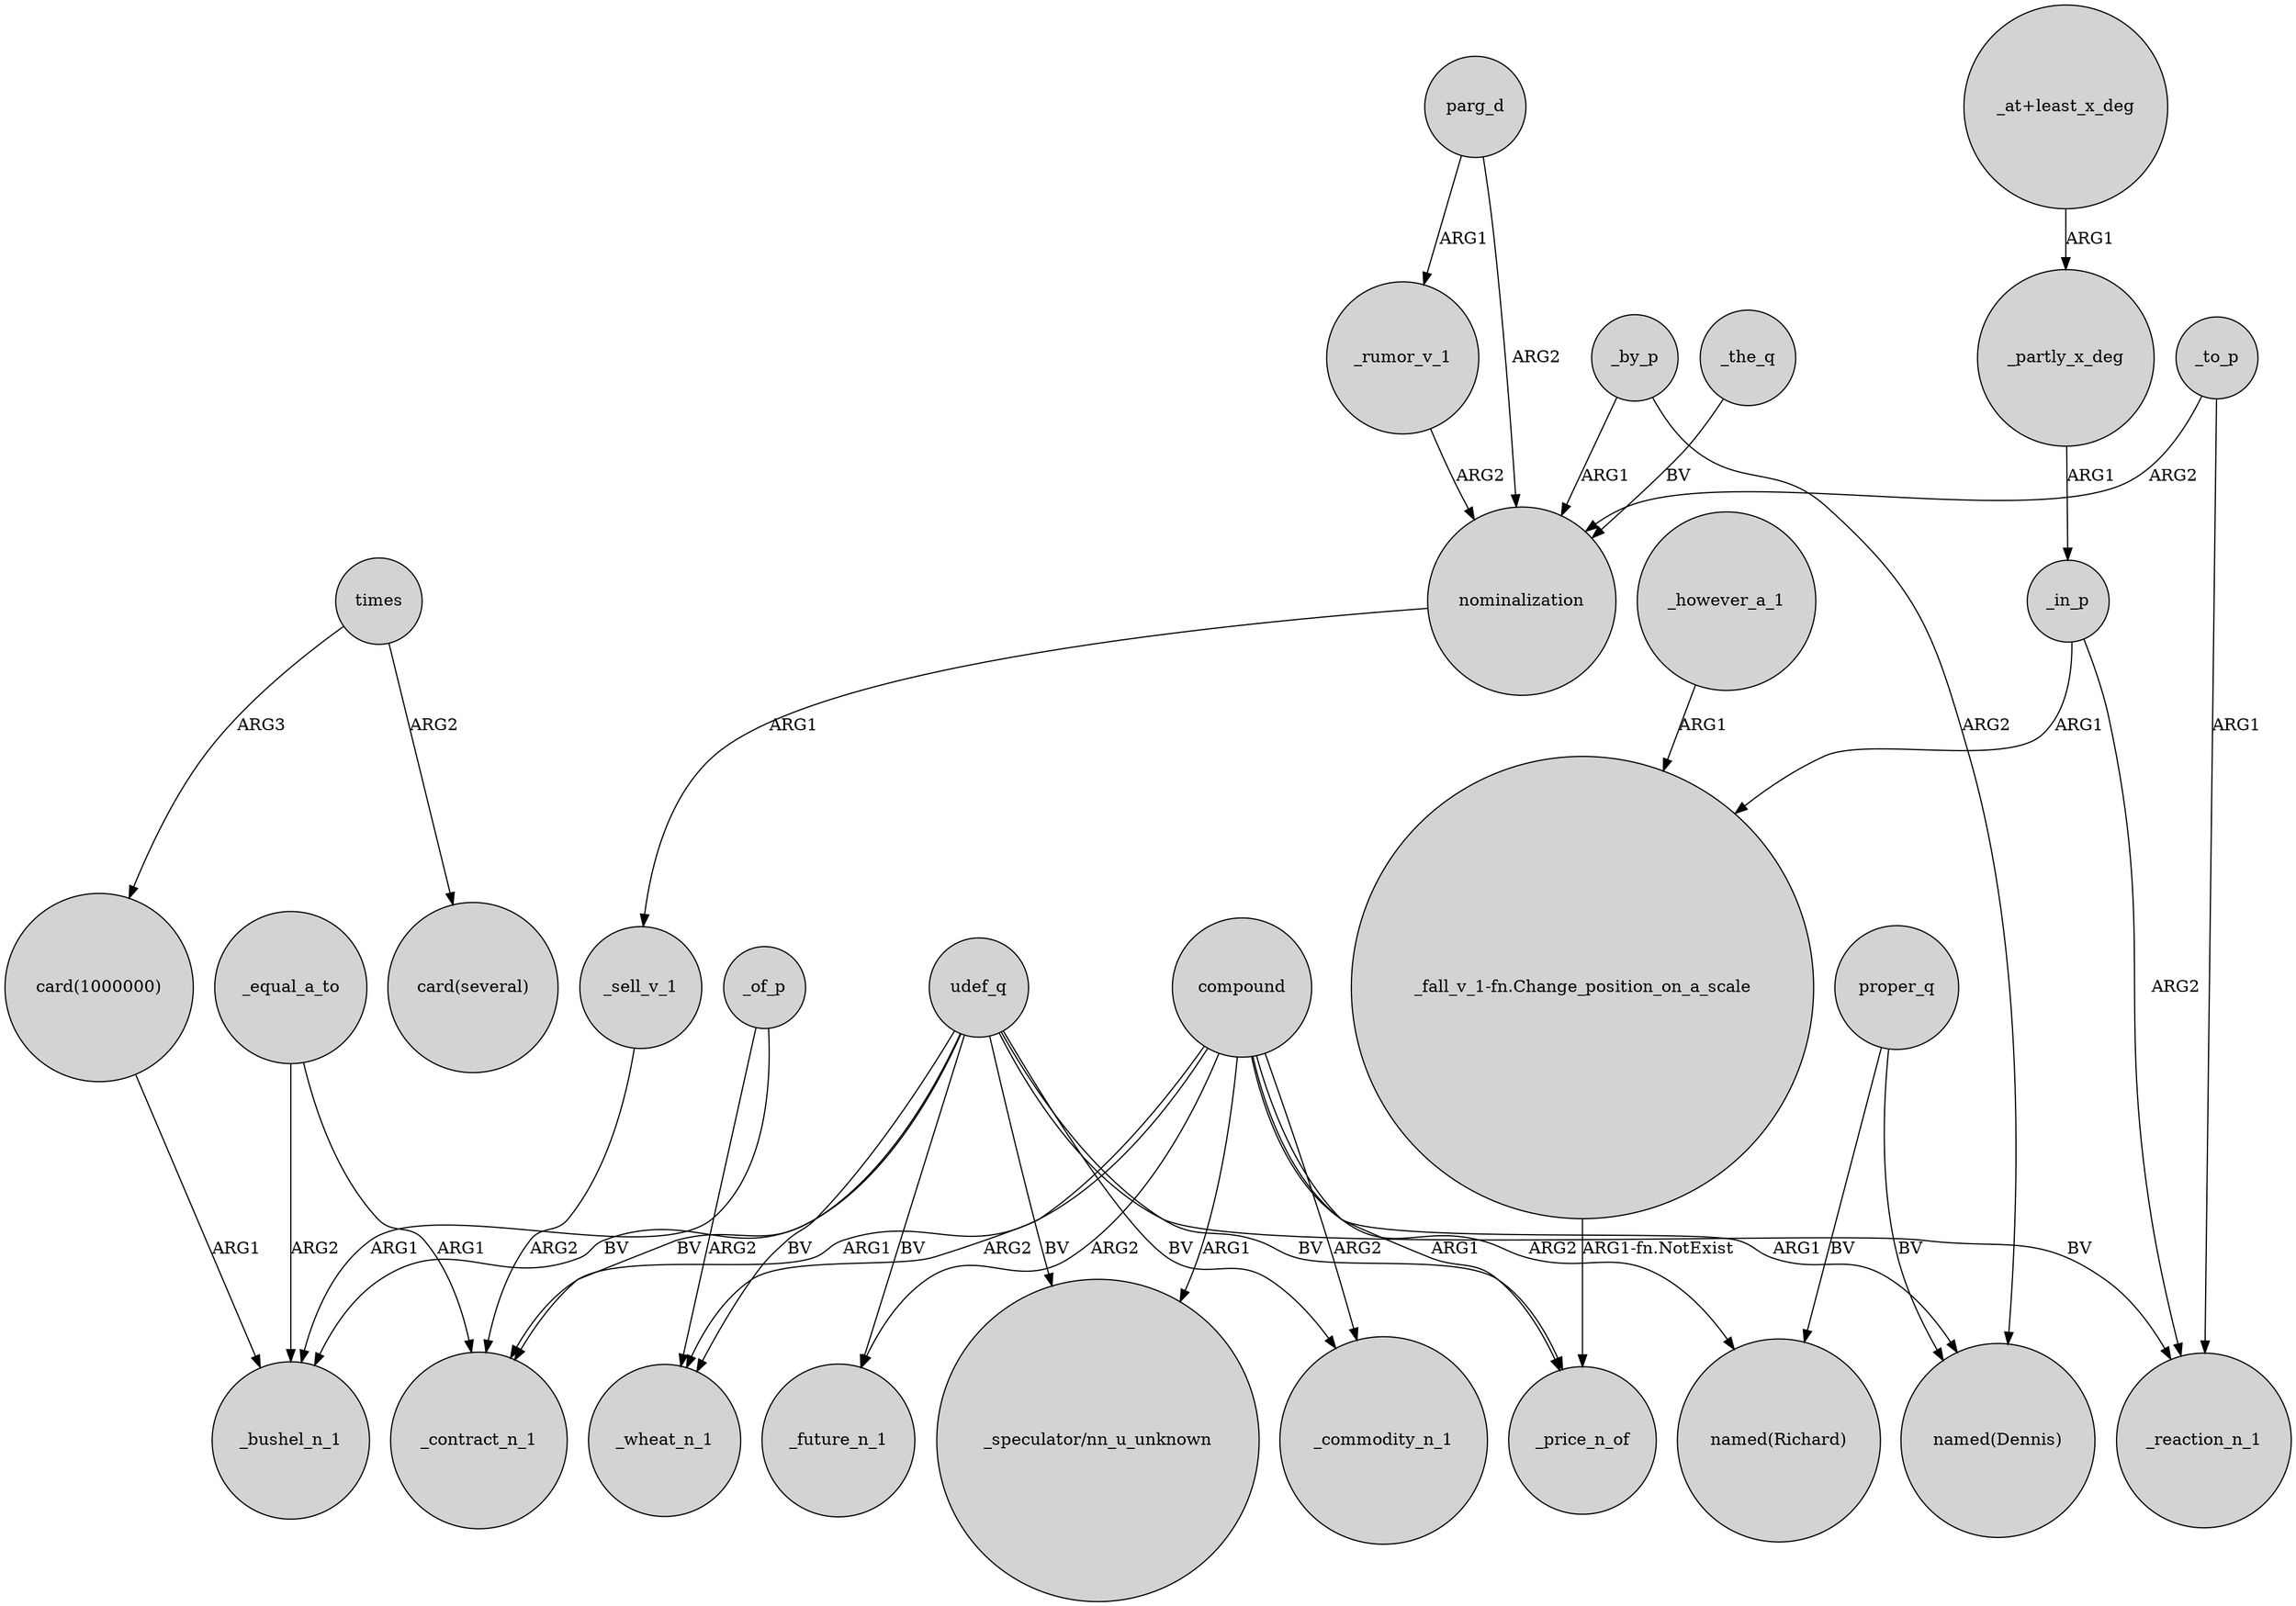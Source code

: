 digraph {
	node [shape=circle style=filled]
	nominalization -> _sell_v_1 [label=ARG1]
	udef_q -> _reaction_n_1 [label=BV]
	parg_d -> _rumor_v_1 [label=ARG1]
	_equal_a_to -> _contract_n_1 [label=ARG1]
	udef_q -> _price_n_of [label=BV]
	_of_p -> _wheat_n_1 [label=ARG2]
	"_fall_v_1-fn.Change_position_on_a_scale" -> _price_n_of [label="ARG1-fn.NotExist"]
	udef_q -> _commodity_n_1 [label=BV]
	udef_q -> "_speculator/nn_u_unknown" [label=BV]
	_rumor_v_1 -> nominalization [label=ARG2]
	_to_p -> _reaction_n_1 [label=ARG1]
	compound -> "named(Richard)" [label=ARG2]
	_in_p -> _reaction_n_1 [label=ARG2]
	compound -> _commodity_n_1 [label=ARG2]
	_however_a_1 -> "_fall_v_1-fn.Change_position_on_a_scale" [label=ARG1]
	compound -> _contract_n_1 [label=ARG1]
	compound -> _future_n_1 [label=ARG2]
	compound -> "named(Dennis)" [label=ARG1]
	_sell_v_1 -> _contract_n_1 [label=ARG2]
	"_at+least_x_deg" -> _partly_x_deg [label=ARG1]
	compound -> _wheat_n_1 [label=ARG2]
	_by_p -> nominalization [label=ARG1]
	udef_q -> _bushel_n_1 [label=BV]
	proper_q -> "named(Richard)" [label=BV]
	_partly_x_deg -> _in_p [label=ARG1]
	_to_p -> nominalization [label=ARG2]
	parg_d -> nominalization [label=ARG2]
	times -> "card(1000000)" [label=ARG3]
	udef_q -> _future_n_1 [label=BV]
	udef_q -> _wheat_n_1 [label=BV]
	_of_p -> _bushel_n_1 [label=ARG1]
	times -> "card(several)" [label=ARG2]
	"card(1000000)" -> _bushel_n_1 [label=ARG1]
	_in_p -> "_fall_v_1-fn.Change_position_on_a_scale" [label=ARG1]
	compound -> _price_n_of [label=ARG1]
	_equal_a_to -> _bushel_n_1 [label=ARG2]
	_by_p -> "named(Dennis)" [label=ARG2]
	udef_q -> _contract_n_1 [label=BV]
	proper_q -> "named(Dennis)" [label=BV]
	compound -> "_speculator/nn_u_unknown" [label=ARG1]
	_the_q -> nominalization [label=BV]
}
